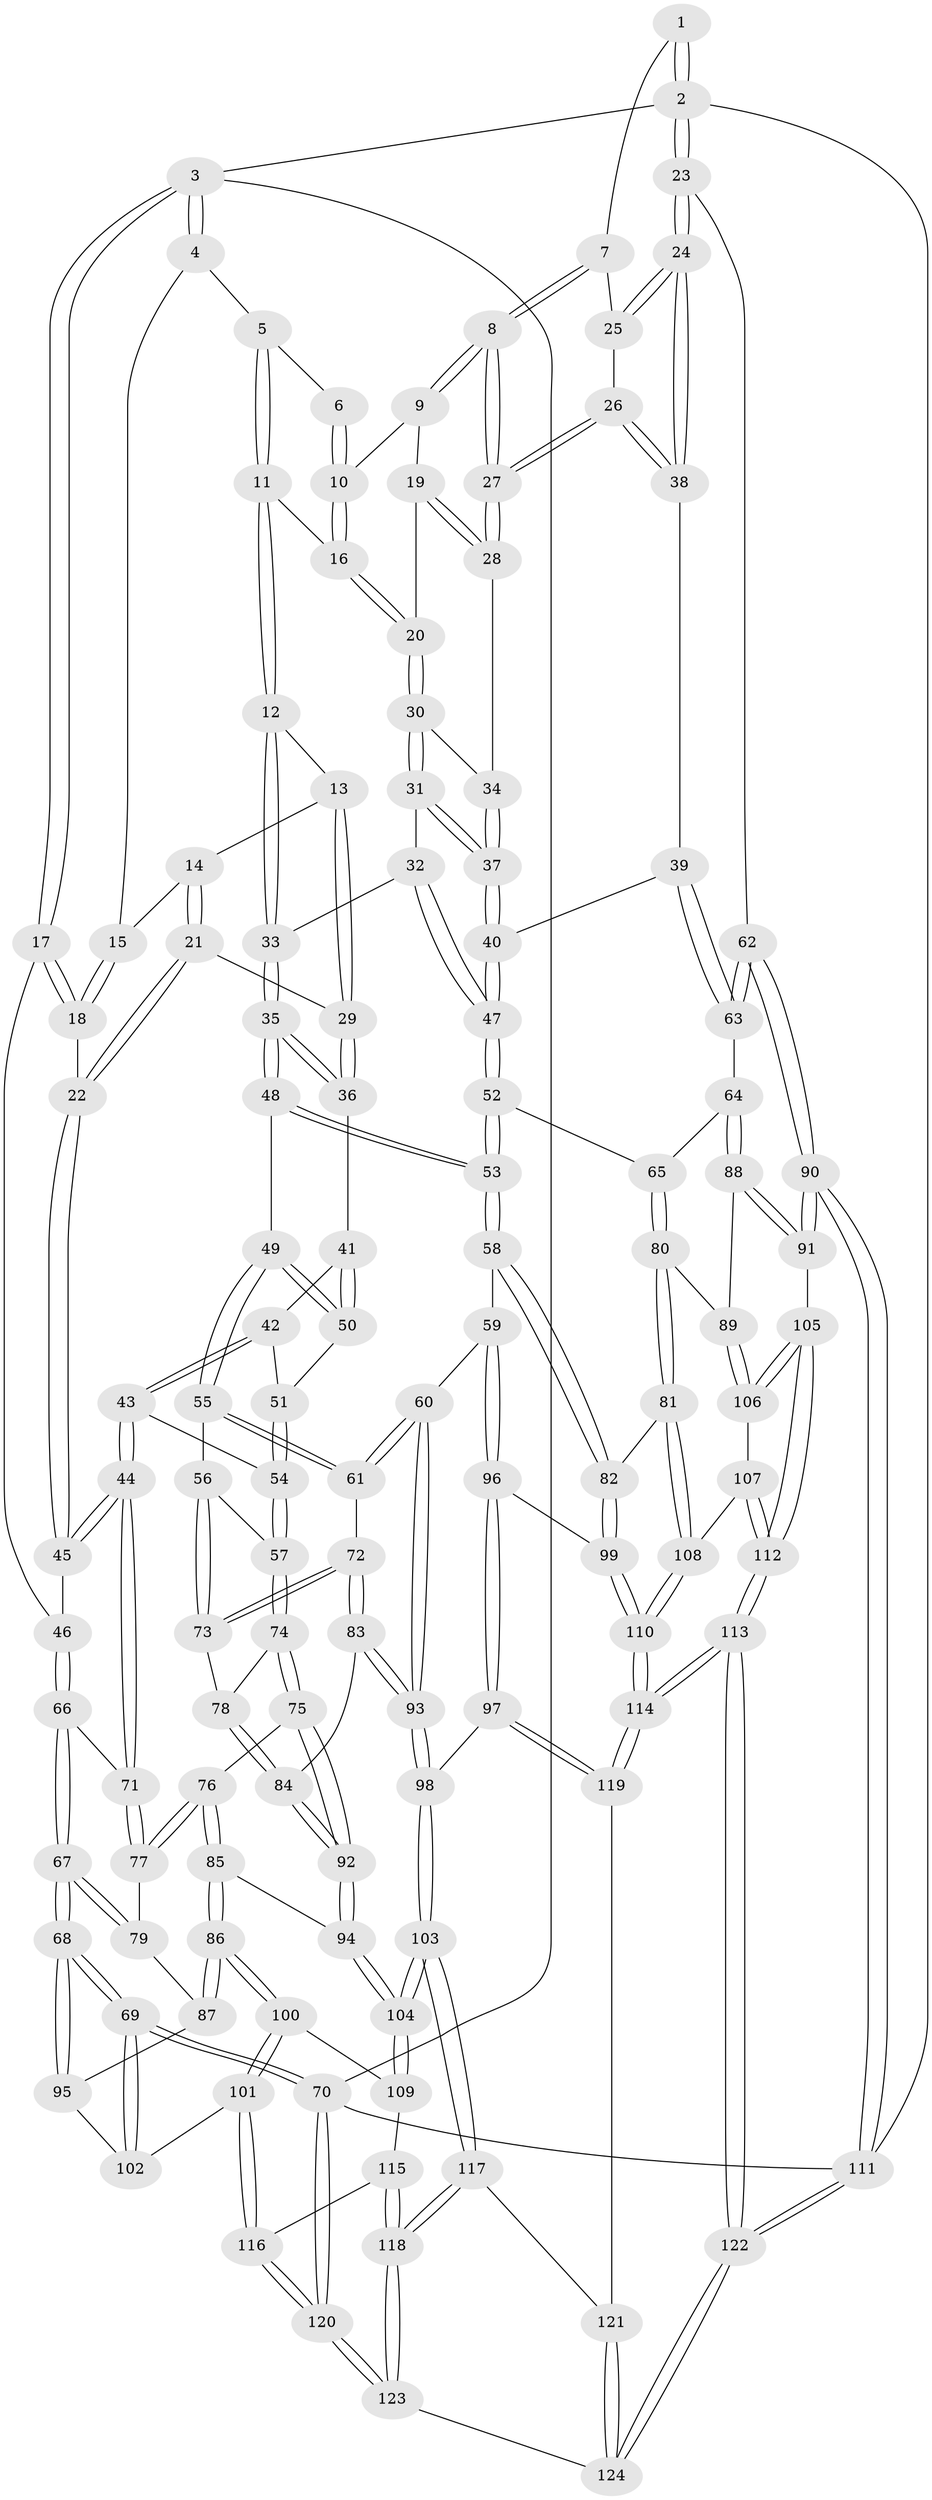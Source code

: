 // Generated by graph-tools (version 1.1) at 2025/02/03/09/25 05:02:04]
// undirected, 124 vertices, 307 edges
graph export_dot {
graph [start="1"]
  node [color=gray90,style=filled];
  1 [pos="+0.923221374892367+0"];
  2 [pos="+1+0"];
  3 [pos="+0+0"];
  4 [pos="+0.3182026932885947+0"];
  5 [pos="+0.49044770783757335+0"];
  6 [pos="+0.8744161966038776+0"];
  7 [pos="+0.9165456747445615+0.10361289169261272"];
  8 [pos="+0.8911081050268229+0.116857240447106"];
  9 [pos="+0.8372802754813188+0.10150475016080861"];
  10 [pos="+0.7819784919448074+0.00915327918305616"];
  11 [pos="+0.5234215807479947+0.015072081891699127"];
  12 [pos="+0.49248131123690225+0.12638619134323445"];
  13 [pos="+0.36262684821074737+0.11570473543516918"];
  14 [pos="+0.32668941640634314+0.08748506969743446"];
  15 [pos="+0.2906333036564695+0.008626844443840303"];
  16 [pos="+0.705396539098716+0.1026633607606608"];
  17 [pos="+0+0"];
  18 [pos="+0.16960778040109492+0.15554893396565256"];
  19 [pos="+0.8186351047367961+0.1361773619361939"];
  20 [pos="+0.7063407349145598+0.11218858938232294"];
  21 [pos="+0.23633042451035274+0.21855810011704432"];
  22 [pos="+0.20739971485989903+0.21851389823013379"];
  23 [pos="+1+0.24957991988547057"];
  24 [pos="+1+0.2516161683521478"];
  25 [pos="+0.9280213628017491+0.11011881529949849"];
  26 [pos="+0.9008154411580879+0.2963889060963058"];
  27 [pos="+0.858241069189102+0.2429788612011975"];
  28 [pos="+0.8222583564638022+0.22117545366827845"];
  29 [pos="+0.31222352828112776+0.23740962328593374"];
  30 [pos="+0.7038818583012596+0.14421342710847165"];
  31 [pos="+0.6006645950171389+0.244535886365158"];
  32 [pos="+0.5545223576760308+0.24497336337800216"];
  33 [pos="+0.5080990937354781+0.2391558903670828"];
  34 [pos="+0.7791507055374766+0.21346304511239314"];
  35 [pos="+0.4885140350033469+0.2601228928923462"];
  36 [pos="+0.36369166251568286+0.26963188297575164"];
  37 [pos="+0.6879684413331433+0.30790235089550894"];
  38 [pos="+0.9233351166251682+0.3269650573112805"];
  39 [pos="+0.8445726038128442+0.42162228789296147"];
  40 [pos="+0.7541717762349133+0.43464226910764453"];
  41 [pos="+0.34363609680226176+0.31743467559438276"];
  42 [pos="+0.34101189853638153+0.3219807400768933"];
  43 [pos="+0.19686946357425078+0.4766920794764478"];
  44 [pos="+0.18849927756015683+0.47571474562410254"];
  45 [pos="+0.18026956769763697+0.2746498934017766"];
  46 [pos="+0+0.2983038765307673"];
  47 [pos="+0.667466361610831+0.5073464136019897"];
  48 [pos="+0.48871249606978784+0.42898186419783574"];
  49 [pos="+0.4631312051772488+0.43673822095009707"];
  50 [pos="+0.4205034919737027+0.43547210960659355"];
  51 [pos="+0.3761179328633758+0.4394014666628299"];
  52 [pos="+0.6511865336085209+0.5243486975976581"];
  53 [pos="+0.6144825186040351+0.544608591645017"];
  54 [pos="+0.2297776258924946+0.4904572337379976"];
  55 [pos="+0.3823806717313385+0.560589589965207"];
  56 [pos="+0.3240030076707751+0.5557496706750265"];
  57 [pos="+0.2735217705963431+0.5344556986147236"];
  58 [pos="+0.6142176091736907+0.5452682402814913"];
  59 [pos="+0.5615935681934883+0.6110085236864149"];
  60 [pos="+0.5039975213631686+0.6249757342314467"];
  61 [pos="+0.4683049626473257+0.6234747704217753"];
  62 [pos="+1+0.5865788096884494"];
  63 [pos="+0.9259736899884565+0.5672747489593629"];
  64 [pos="+0.9020656101405693+0.6145302799110285"];
  65 [pos="+0.742313912792322+0.5921295954228601"];
  66 [pos="+0+0.36450984452543955"];
  67 [pos="+0+0.540779583239844"];
  68 [pos="+0+0.703694219960686"];
  69 [pos="+0+0.8757472677007283"];
  70 [pos="+0+1"];
  71 [pos="+0.18806469723278707+0.47591916555926067"];
  72 [pos="+0.3912773262820281+0.6726642676255229"];
  73 [pos="+0.3584669175113745+0.6550409250709276"];
  74 [pos="+0.2834161379629588+0.6667896313035018"];
  75 [pos="+0.27875710749523547+0.6764180753397948"];
  76 [pos="+0.20377003785471504+0.6913447231764002"];
  77 [pos="+0.14564744900027074+0.5695297300744263"];
  78 [pos="+0.32784155885162575+0.6636650078904246"];
  79 [pos="+0.1124382346744263+0.5978522169391042"];
  80 [pos="+0.8248498210631946+0.7119776295706703"];
  81 [pos="+0.8214478352057745+0.7154652936508734"];
  82 [pos="+0.7433391962091025+0.7438431042806266"];
  83 [pos="+0.3799434186316331+0.7170788044692136"];
  84 [pos="+0.3415797263052209+0.7172366509199507"];
  85 [pos="+0.18677406666768268+0.7463237579063785"];
  86 [pos="+0.16080489389370656+0.7762334572686383"];
  87 [pos="+0.06915895130394697+0.6739002480050844"];
  88 [pos="+0.8894356627454814+0.6642505901705075"];
  89 [pos="+0.8692414414598898+0.691128654873534"];
  90 [pos="+1+0.7743682363616085"];
  91 [pos="+1+0.7824009418447347"];
  92 [pos="+0.29913676585648796+0.7246405303413808"];
  93 [pos="+0.4185313467337425+0.8094878497461092"];
  94 [pos="+0.29075194761291256+0.7518680291839354"];
  95 [pos="+0.02879660461002787+0.6909042718504131"];
  96 [pos="+0.5855852891432279+0.8126870622995473"];
  97 [pos="+0.5770681491731966+0.8256003315544228"];
  98 [pos="+0.42102169644335813+0.8401253913571121"];
  99 [pos="+0.7153207036039192+0.7869759480092514"];
  100 [pos="+0.16024201461285942+0.7800178769334164"];
  101 [pos="+0.10725037441564012+0.8507254981853444"];
  102 [pos="+0.07502147361680071+0.843645680068961"];
  103 [pos="+0.3790696413212814+0.8782075449828857"];
  104 [pos="+0.3209971812651426+0.8413284341926801"];
  105 [pos="+1+0.8021449422063958"];
  106 [pos="+0.9367930900579702+0.7911142210607449"];
  107 [pos="+0.8969390984121302+0.8323618641628218"];
  108 [pos="+0.8453875163914605+0.8145619706337935"];
  109 [pos="+0.275254521393954+0.8392107344133033"];
  110 [pos="+0.7765405249753182+0.8829082758936307"];
  111 [pos="+1+1"];
  112 [pos="+0.9079874044529945+0.9348256258235104"];
  113 [pos="+0.8601193209305658+1"];
  114 [pos="+0.7826616878652034+0.9462031332575753"];
  115 [pos="+0.22356376462359634+0.8788128627220613"];
  116 [pos="+0.12481816809640021+0.8927585360143715"];
  117 [pos="+0.3627095680333156+1"];
  118 [pos="+0.3152013135684295+1"];
  119 [pos="+0.6017497484421143+0.9078346516376524"];
  120 [pos="+0.17058718092891093+1"];
  121 [pos="+0.594688031250193+0.9331472499398289"];
  122 [pos="+0.9158618543402338+1"];
  123 [pos="+0.29276307458377904+1"];
  124 [pos="+0.6173938162088011+1"];
  1 -- 2;
  1 -- 2;
  1 -- 7;
  2 -- 3;
  2 -- 23;
  2 -- 23;
  2 -- 111;
  3 -- 4;
  3 -- 4;
  3 -- 17;
  3 -- 17;
  3 -- 70;
  4 -- 5;
  4 -- 15;
  5 -- 6;
  5 -- 11;
  5 -- 11;
  6 -- 10;
  6 -- 10;
  7 -- 8;
  7 -- 8;
  7 -- 25;
  8 -- 9;
  8 -- 9;
  8 -- 27;
  8 -- 27;
  9 -- 10;
  9 -- 19;
  10 -- 16;
  10 -- 16;
  11 -- 12;
  11 -- 12;
  11 -- 16;
  12 -- 13;
  12 -- 33;
  12 -- 33;
  13 -- 14;
  13 -- 29;
  13 -- 29;
  14 -- 15;
  14 -- 21;
  14 -- 21;
  15 -- 18;
  15 -- 18;
  16 -- 20;
  16 -- 20;
  17 -- 18;
  17 -- 18;
  17 -- 46;
  18 -- 22;
  19 -- 20;
  19 -- 28;
  19 -- 28;
  20 -- 30;
  20 -- 30;
  21 -- 22;
  21 -- 22;
  21 -- 29;
  22 -- 45;
  22 -- 45;
  23 -- 24;
  23 -- 24;
  23 -- 62;
  24 -- 25;
  24 -- 25;
  24 -- 38;
  24 -- 38;
  25 -- 26;
  26 -- 27;
  26 -- 27;
  26 -- 38;
  26 -- 38;
  27 -- 28;
  27 -- 28;
  28 -- 34;
  29 -- 36;
  29 -- 36;
  30 -- 31;
  30 -- 31;
  30 -- 34;
  31 -- 32;
  31 -- 37;
  31 -- 37;
  32 -- 33;
  32 -- 47;
  32 -- 47;
  33 -- 35;
  33 -- 35;
  34 -- 37;
  34 -- 37;
  35 -- 36;
  35 -- 36;
  35 -- 48;
  35 -- 48;
  36 -- 41;
  37 -- 40;
  37 -- 40;
  38 -- 39;
  39 -- 40;
  39 -- 63;
  39 -- 63;
  40 -- 47;
  40 -- 47;
  41 -- 42;
  41 -- 50;
  41 -- 50;
  42 -- 43;
  42 -- 43;
  42 -- 51;
  43 -- 44;
  43 -- 44;
  43 -- 54;
  44 -- 45;
  44 -- 45;
  44 -- 71;
  44 -- 71;
  45 -- 46;
  46 -- 66;
  46 -- 66;
  47 -- 52;
  47 -- 52;
  48 -- 49;
  48 -- 53;
  48 -- 53;
  49 -- 50;
  49 -- 50;
  49 -- 55;
  49 -- 55;
  50 -- 51;
  51 -- 54;
  51 -- 54;
  52 -- 53;
  52 -- 53;
  52 -- 65;
  53 -- 58;
  53 -- 58;
  54 -- 57;
  54 -- 57;
  55 -- 56;
  55 -- 61;
  55 -- 61;
  56 -- 57;
  56 -- 73;
  56 -- 73;
  57 -- 74;
  57 -- 74;
  58 -- 59;
  58 -- 82;
  58 -- 82;
  59 -- 60;
  59 -- 96;
  59 -- 96;
  60 -- 61;
  60 -- 61;
  60 -- 93;
  60 -- 93;
  61 -- 72;
  62 -- 63;
  62 -- 63;
  62 -- 90;
  62 -- 90;
  63 -- 64;
  64 -- 65;
  64 -- 88;
  64 -- 88;
  65 -- 80;
  65 -- 80;
  66 -- 67;
  66 -- 67;
  66 -- 71;
  67 -- 68;
  67 -- 68;
  67 -- 79;
  67 -- 79;
  68 -- 69;
  68 -- 69;
  68 -- 95;
  68 -- 95;
  69 -- 70;
  69 -- 70;
  69 -- 102;
  69 -- 102;
  70 -- 120;
  70 -- 120;
  70 -- 111;
  71 -- 77;
  71 -- 77;
  72 -- 73;
  72 -- 73;
  72 -- 83;
  72 -- 83;
  73 -- 78;
  74 -- 75;
  74 -- 75;
  74 -- 78;
  75 -- 76;
  75 -- 92;
  75 -- 92;
  76 -- 77;
  76 -- 77;
  76 -- 85;
  76 -- 85;
  77 -- 79;
  78 -- 84;
  78 -- 84;
  79 -- 87;
  80 -- 81;
  80 -- 81;
  80 -- 89;
  81 -- 82;
  81 -- 108;
  81 -- 108;
  82 -- 99;
  82 -- 99;
  83 -- 84;
  83 -- 93;
  83 -- 93;
  84 -- 92;
  84 -- 92;
  85 -- 86;
  85 -- 86;
  85 -- 94;
  86 -- 87;
  86 -- 87;
  86 -- 100;
  86 -- 100;
  87 -- 95;
  88 -- 89;
  88 -- 91;
  88 -- 91;
  89 -- 106;
  89 -- 106;
  90 -- 91;
  90 -- 91;
  90 -- 111;
  90 -- 111;
  91 -- 105;
  92 -- 94;
  92 -- 94;
  93 -- 98;
  93 -- 98;
  94 -- 104;
  94 -- 104;
  95 -- 102;
  96 -- 97;
  96 -- 97;
  96 -- 99;
  97 -- 98;
  97 -- 119;
  97 -- 119;
  98 -- 103;
  98 -- 103;
  99 -- 110;
  99 -- 110;
  100 -- 101;
  100 -- 101;
  100 -- 109;
  101 -- 102;
  101 -- 116;
  101 -- 116;
  103 -- 104;
  103 -- 104;
  103 -- 117;
  103 -- 117;
  104 -- 109;
  104 -- 109;
  105 -- 106;
  105 -- 106;
  105 -- 112;
  105 -- 112;
  106 -- 107;
  107 -- 108;
  107 -- 112;
  107 -- 112;
  108 -- 110;
  108 -- 110;
  109 -- 115;
  110 -- 114;
  110 -- 114;
  111 -- 122;
  111 -- 122;
  112 -- 113;
  112 -- 113;
  113 -- 114;
  113 -- 114;
  113 -- 122;
  113 -- 122;
  114 -- 119;
  114 -- 119;
  115 -- 116;
  115 -- 118;
  115 -- 118;
  116 -- 120;
  116 -- 120;
  117 -- 118;
  117 -- 118;
  117 -- 121;
  118 -- 123;
  118 -- 123;
  119 -- 121;
  120 -- 123;
  120 -- 123;
  121 -- 124;
  121 -- 124;
  122 -- 124;
  122 -- 124;
  123 -- 124;
}
